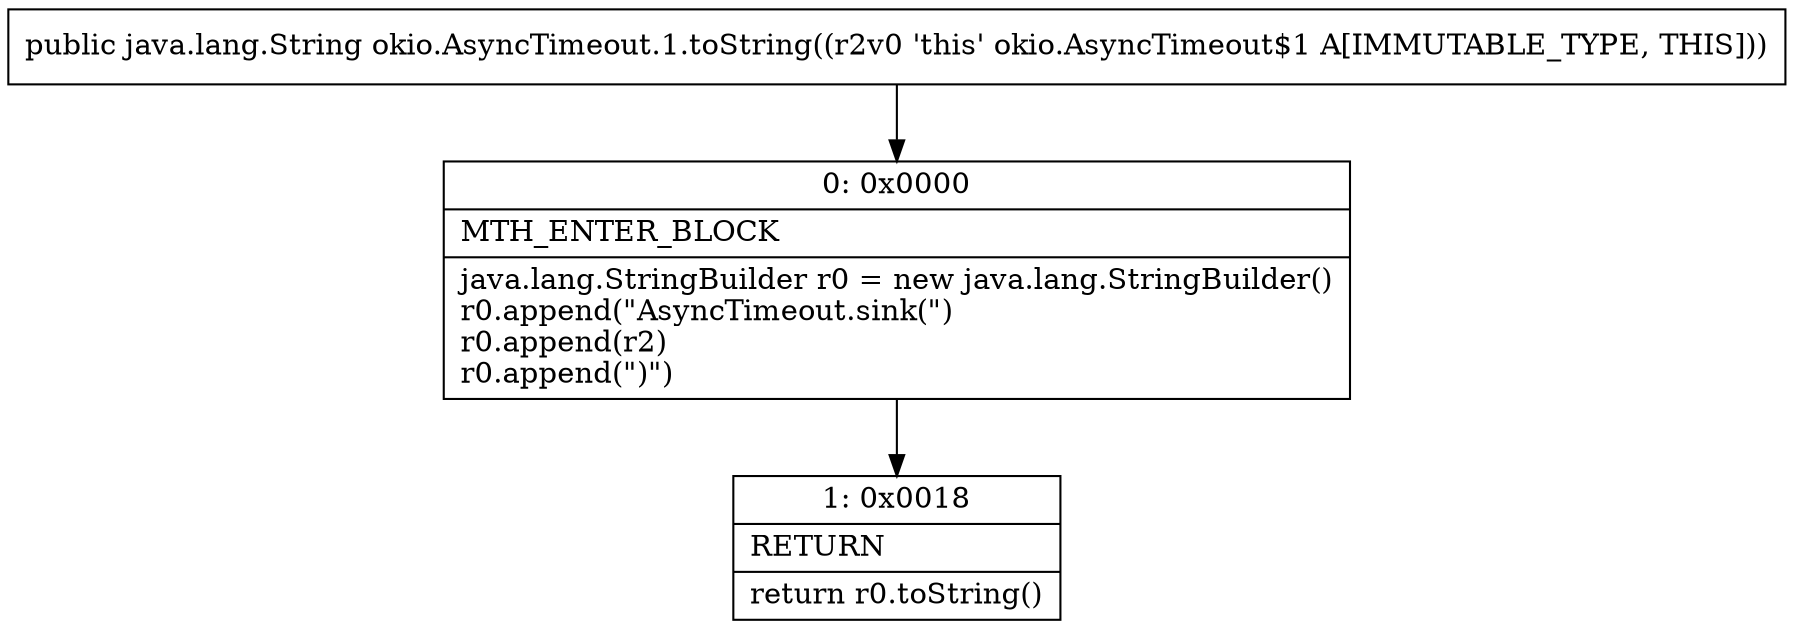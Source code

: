 digraph "CFG forokio.AsyncTimeout.1.toString()Ljava\/lang\/String;" {
Node_0 [shape=record,label="{0\:\ 0x0000|MTH_ENTER_BLOCK\l|java.lang.StringBuilder r0 = new java.lang.StringBuilder()\lr0.append(\"AsyncTimeout.sink(\")\lr0.append(r2)\lr0.append(\")\")\l}"];
Node_1 [shape=record,label="{1\:\ 0x0018|RETURN\l|return r0.toString()\l}"];
MethodNode[shape=record,label="{public java.lang.String okio.AsyncTimeout.1.toString((r2v0 'this' okio.AsyncTimeout$1 A[IMMUTABLE_TYPE, THIS])) }"];
MethodNode -> Node_0;
Node_0 -> Node_1;
}

